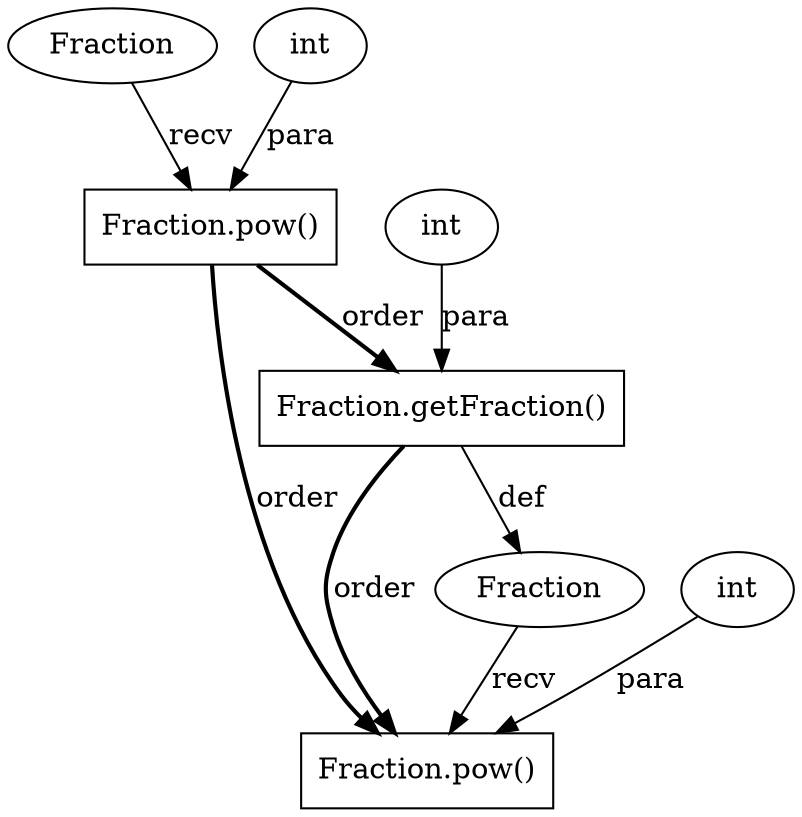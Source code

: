 digraph "AUG" {

  1 [ label="Fraction.pow()" shape="box" ];
  2 [ label="Fraction" shape="ellipse" ];
  3 [ label="Fraction.getFraction()" shape="box" ];
  4 [ label="Fraction.pow()" shape="box" ];
  5 [ label="Fraction" shape="ellipse" ];
  6 [ label="int" shape="ellipse" ];
  7 [ label="int" shape="ellipse" ];
  8 [ label="int" shape="ellipse" ];
  2 -> 1 [ label="recv" style="solid" ];
  7 -> 1 [ label="para" style="solid" ];
  3 -> 1 [ label="order" style="bold" ];
  4 -> 1 [ label="order" style="bold" ];
  3 -> 2 [ label="def" style="solid" ];
  4 -> 3 [ label="order" style="bold" ];
  8 -> 3 [ label="para" style="solid" ];
  6 -> 4 [ label="para" style="solid" ];
  5 -> 4 [ label="recv" style="solid" ];
}

